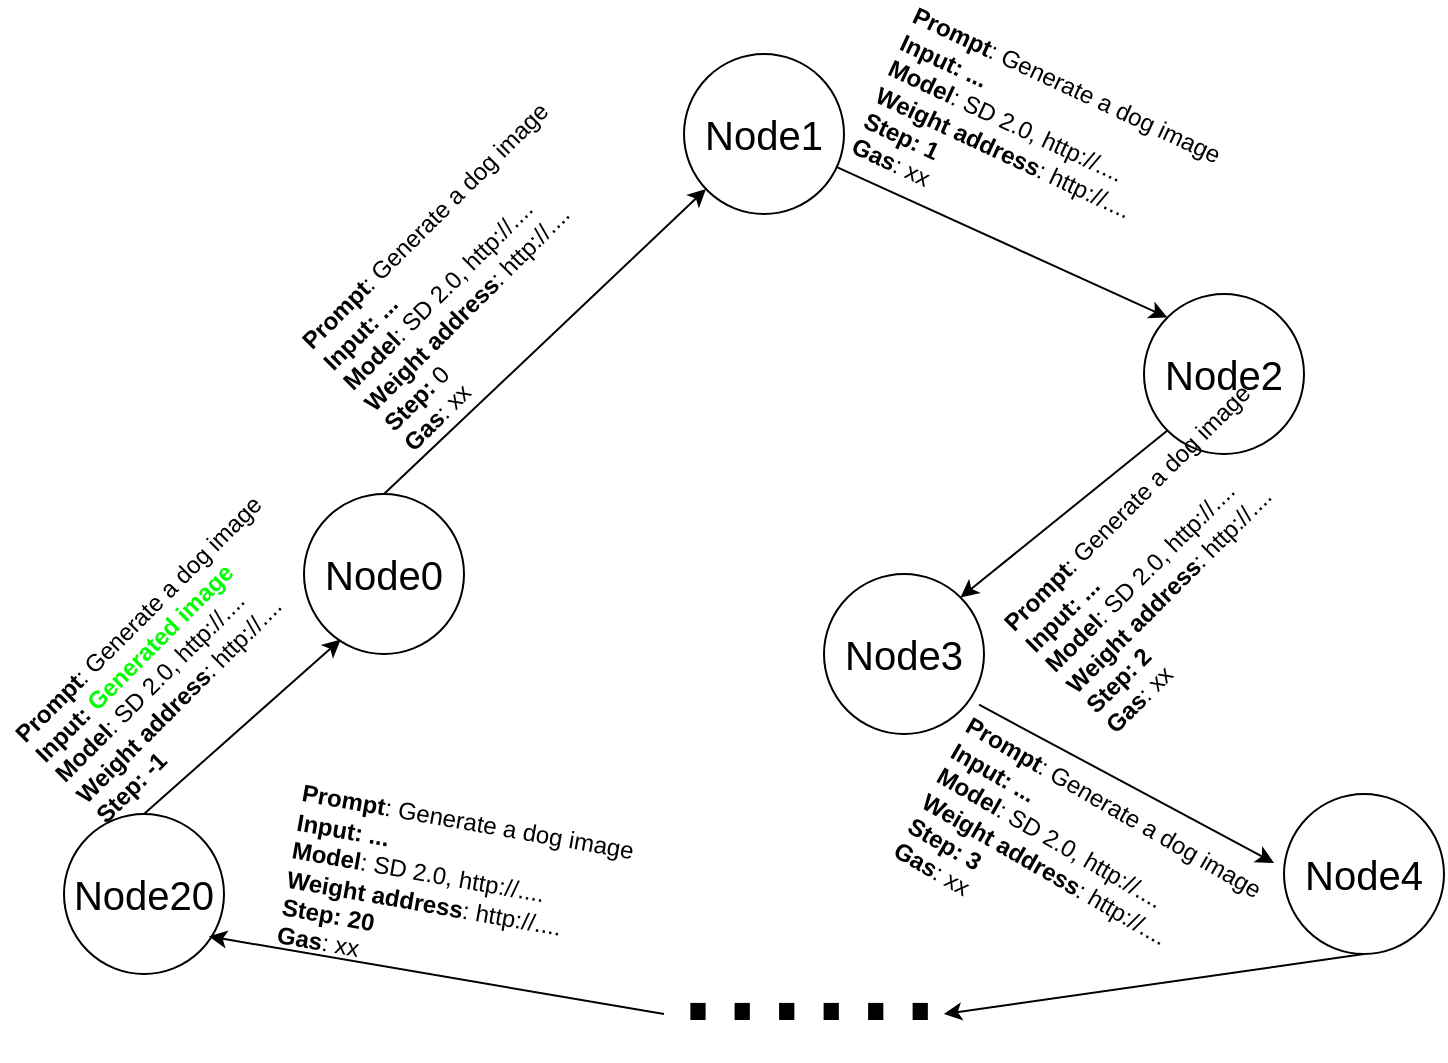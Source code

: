 <mxfile version="24.0.5" type="device">
  <diagram name="Page-1" id="oZTBOMfQCSTYmqwbICvo">
    <mxGraphModel dx="683" dy="425" grid="1" gridSize="10" guides="1" tooltips="1" connect="1" arrows="1" fold="1" page="1" pageScale="1" pageWidth="850" pageHeight="1100" math="0" shadow="0">
      <root>
        <mxCell id="0" />
        <mxCell id="1" parent="0" />
        <mxCell id="DSCQMobVuc5KohE75lGZ-1" value="Node0" style="ellipse;whiteSpace=wrap;html=1;aspect=fixed;fontSize=20;" vertex="1" parent="1">
          <mxGeometry x="190" y="310" width="80" height="80" as="geometry" />
        </mxCell>
        <mxCell id="DSCQMobVuc5KohE75lGZ-2" value="Node1" style="ellipse;whiteSpace=wrap;html=1;aspect=fixed;fontSize=20;" vertex="1" parent="1">
          <mxGeometry x="380" y="90" width="80" height="80" as="geometry" />
        </mxCell>
        <mxCell id="DSCQMobVuc5KohE75lGZ-3" value="Node2" style="ellipse;whiteSpace=wrap;html=1;aspect=fixed;fontSize=20;" vertex="1" parent="1">
          <mxGeometry x="610" y="210" width="80" height="80" as="geometry" />
        </mxCell>
        <mxCell id="DSCQMobVuc5KohE75lGZ-4" value="Node3" style="ellipse;whiteSpace=wrap;html=1;aspect=fixed;fontSize=20;" vertex="1" parent="1">
          <mxGeometry x="450" y="350" width="80" height="80" as="geometry" />
        </mxCell>
        <mxCell id="DSCQMobVuc5KohE75lGZ-5" value="Node4" style="ellipse;whiteSpace=wrap;html=1;aspect=fixed;fontSize=20;" vertex="1" parent="1">
          <mxGeometry x="680" y="460" width="80" height="80" as="geometry" />
        </mxCell>
        <mxCell id="DSCQMobVuc5KohE75lGZ-6" value="Node20" style="ellipse;whiteSpace=wrap;html=1;aspect=fixed;fontSize=20;" vertex="1" parent="1">
          <mxGeometry x="70" y="470" width="80" height="80" as="geometry" />
        </mxCell>
        <mxCell id="DSCQMobVuc5KohE75lGZ-7" value="" style="endArrow=classic;html=1;rounded=0;exitX=0.5;exitY=0;exitDx=0;exitDy=0;" edge="1" parent="1" source="DSCQMobVuc5KohE75lGZ-1" target="DSCQMobVuc5KohE75lGZ-2">
          <mxGeometry width="50" height="50" relative="1" as="geometry">
            <mxPoint x="240" y="310" as="sourcePoint" />
            <mxPoint x="290" y="260" as="targetPoint" />
          </mxGeometry>
        </mxCell>
        <mxCell id="DSCQMobVuc5KohE75lGZ-8" value="&lt;b&gt;Prompt&lt;/b&gt;: Generate a dog image&lt;div&gt;&lt;b&gt;Input: ...&lt;/b&gt;&lt;/div&gt;&lt;div&gt;&lt;b&gt;Model&lt;/b&gt;: SD 2.0,&amp;nbsp;&lt;span style=&quot;background-color: initial;&quot;&gt;http://....&amp;nbsp;&lt;/span&gt;&lt;/div&gt;&lt;div&gt;&lt;b&gt;Weight address&lt;/b&gt;: http://....&amp;nbsp;&lt;/div&gt;&lt;div&gt;&lt;b&gt;Step: &lt;/b&gt;0&lt;/div&gt;&lt;div&gt;&lt;b&gt;Gas&lt;/b&gt;: xx&lt;/div&gt;" style="text;html=1;align=left;verticalAlign=middle;whiteSpace=wrap;rounded=0;rotation=-45;" vertex="1" parent="1">
          <mxGeometry x="189" y="159" width="180" height="80" as="geometry" />
        </mxCell>
        <mxCell id="DSCQMobVuc5KohE75lGZ-9" value="" style="endArrow=classic;html=1;rounded=0;entryX=0;entryY=0;entryDx=0;entryDy=0;" edge="1" parent="1" source="DSCQMobVuc5KohE75lGZ-2" target="DSCQMobVuc5KohE75lGZ-3">
          <mxGeometry width="50" height="50" relative="1" as="geometry">
            <mxPoint x="529" y="232" as="sourcePoint" />
            <mxPoint x="690" y="80" as="targetPoint" />
          </mxGeometry>
        </mxCell>
        <mxCell id="DSCQMobVuc5KohE75lGZ-10" value="&lt;b&gt;Prompt&lt;/b&gt;: Generate a dog image&lt;div&gt;&lt;b&gt;Input: ...&lt;/b&gt;&lt;/div&gt;&lt;div&gt;&lt;b&gt;Model&lt;/b&gt;: SD 2.0,&amp;nbsp;&lt;span style=&quot;background-color: initial;&quot;&gt;http://....&amp;nbsp;&lt;/span&gt;&lt;/div&gt;&lt;div&gt;&lt;b&gt;Weight address&lt;/b&gt;: http://....&amp;nbsp;&lt;/div&gt;&lt;div&gt;&lt;b&gt;Step: 1&lt;/b&gt;&lt;/div&gt;&lt;div&gt;&lt;b&gt;Gas&lt;/b&gt;: xx&lt;b&gt;&lt;br&gt;&lt;/b&gt;&lt;/div&gt;" style="text;html=1;align=left;verticalAlign=middle;whiteSpace=wrap;rounded=0;rotation=25;" vertex="1" parent="1">
          <mxGeometry x="470" y="100" width="180" height="80" as="geometry" />
        </mxCell>
        <mxCell id="DSCQMobVuc5KohE75lGZ-11" value="" style="endArrow=classic;html=1;rounded=0;entryX=1;entryY=0;entryDx=0;entryDy=0;exitX=0;exitY=1;exitDx=0;exitDy=0;" edge="1" parent="1" source="DSCQMobVuc5KohE75lGZ-3" target="DSCQMobVuc5KohE75lGZ-4">
          <mxGeometry width="50" height="50" relative="1" as="geometry">
            <mxPoint x="530" y="346" as="sourcePoint" />
            <mxPoint x="696" y="422" as="targetPoint" />
          </mxGeometry>
        </mxCell>
        <mxCell id="DSCQMobVuc5KohE75lGZ-12" value="&lt;b&gt;Prompt&lt;/b&gt;: Generate a dog image&lt;div&gt;&lt;b&gt;Input: ...&lt;/b&gt;&lt;/div&gt;&lt;div&gt;&lt;b&gt;Model&lt;/b&gt;: SD 2.0,&amp;nbsp;&lt;span style=&quot;background-color: initial;&quot;&gt;http://....&amp;nbsp;&lt;/span&gt;&lt;/div&gt;&lt;div&gt;&lt;b&gt;Weight address&lt;/b&gt;: http://....&amp;nbsp;&lt;/div&gt;&lt;div&gt;&lt;b&gt;Step: 2&lt;/b&gt;&lt;/div&gt;&lt;b&gt;Gas&lt;/b&gt;: xx" style="text;html=1;align=left;verticalAlign=middle;whiteSpace=wrap;rounded=0;rotation=-45;" vertex="1" parent="1">
          <mxGeometry x="540" y="300" width="180" height="80" as="geometry" />
        </mxCell>
        <mxCell id="DSCQMobVuc5KohE75lGZ-13" value="" style="endArrow=classic;html=1;rounded=0;entryX=-0.062;entryY=0.431;entryDx=0;entryDy=0;exitX=0.969;exitY=0.817;exitDx=0;exitDy=0;exitPerimeter=0;entryPerimeter=0;" edge="1" parent="1" source="DSCQMobVuc5KohE75lGZ-4" target="DSCQMobVuc5KohE75lGZ-5">
          <mxGeometry width="50" height="50" relative="1" as="geometry">
            <mxPoint x="632" y="288" as="sourcePoint" />
            <mxPoint x="528" y="372" as="targetPoint" />
          </mxGeometry>
        </mxCell>
        <mxCell id="DSCQMobVuc5KohE75lGZ-14" value="&lt;b&gt;Prompt&lt;/b&gt;: Generate a dog image&lt;div&gt;&lt;b&gt;Input: ...&lt;/b&gt;&lt;/div&gt;&lt;div&gt;&lt;b&gt;Model&lt;/b&gt;: SD 2.0,&amp;nbsp;&lt;span style=&quot;background-color: initial;&quot;&gt;http://....&amp;nbsp;&lt;/span&gt;&lt;/div&gt;&lt;div&gt;&lt;b&gt;Weight address&lt;/b&gt;: http://....&amp;nbsp;&lt;/div&gt;&lt;div&gt;&lt;b&gt;Step: 3&lt;/b&gt;&lt;/div&gt;&lt;b&gt;Gas&lt;/b&gt;: xx" style="text;html=1;align=left;verticalAlign=middle;whiteSpace=wrap;rounded=0;rotation=30;" vertex="1" parent="1">
          <mxGeometry x="490" y="460" width="180" height="80" as="geometry" />
        </mxCell>
        <mxCell id="DSCQMobVuc5KohE75lGZ-15" value="" style="endArrow=classic;html=1;rounded=0;exitX=0.5;exitY=1;exitDx=0;exitDy=0;" edge="1" parent="1" source="DSCQMobVuc5KohE75lGZ-5">
          <mxGeometry width="50" height="50" relative="1" as="geometry">
            <mxPoint x="440" y="610" as="sourcePoint" />
            <mxPoint x="510" y="570" as="targetPoint" />
          </mxGeometry>
        </mxCell>
        <mxCell id="DSCQMobVuc5KohE75lGZ-16" value="&lt;font style=&quot;font-size: 80px;&quot;&gt;......&lt;/font&gt;" style="text;html=1;align=center;verticalAlign=middle;whiteSpace=wrap;rounded=0;" vertex="1" parent="1">
          <mxGeometry x="360" y="530" width="165" height="30" as="geometry" />
        </mxCell>
        <mxCell id="DSCQMobVuc5KohE75lGZ-17" value="" style="endArrow=classic;html=1;rounded=0;entryX=0.906;entryY=0.765;entryDx=0;entryDy=0;entryPerimeter=0;" edge="1" parent="1" target="DSCQMobVuc5KohE75lGZ-6">
          <mxGeometry width="50" height="50" relative="1" as="geometry">
            <mxPoint x="370" y="570" as="sourcePoint" />
            <mxPoint x="520" y="580" as="targetPoint" />
          </mxGeometry>
        </mxCell>
        <mxCell id="DSCQMobVuc5KohE75lGZ-18" value="&lt;b&gt;Prompt&lt;/b&gt;: Generate a dog image&lt;div&gt;&lt;b&gt;Input: ...&lt;/b&gt;&lt;/div&gt;&lt;div&gt;&lt;b&gt;Model&lt;/b&gt;: SD 2.0,&amp;nbsp;&lt;span style=&quot;background-color: initial;&quot;&gt;http://....&amp;nbsp;&lt;/span&gt;&lt;/div&gt;&lt;div&gt;&lt;b&gt;Weight address&lt;/b&gt;: http://....&amp;nbsp;&lt;/div&gt;&lt;div&gt;&lt;b&gt;Step: 20&lt;/b&gt;&lt;/div&gt;&lt;div&gt;&lt;b&gt;Gas&lt;/b&gt;: xx&lt;b&gt;&lt;br&gt;&lt;/b&gt;&lt;/div&gt;" style="text;html=1;align=left;verticalAlign=middle;whiteSpace=wrap;rounded=0;rotation=10;" vertex="1" parent="1">
          <mxGeometry x="180" y="470" width="180" height="80" as="geometry" />
        </mxCell>
        <mxCell id="DSCQMobVuc5KohE75lGZ-19" value="" style="endArrow=classic;html=1;rounded=0;entryX=0.229;entryY=0.91;entryDx=0;entryDy=0;entryPerimeter=0;exitX=0.5;exitY=0;exitDx=0;exitDy=0;" edge="1" parent="1" source="DSCQMobVuc5KohE75lGZ-6" target="DSCQMobVuc5KohE75lGZ-1">
          <mxGeometry width="50" height="50" relative="1" as="geometry">
            <mxPoint x="130" y="460" as="sourcePoint" />
            <mxPoint x="180" y="410" as="targetPoint" />
          </mxGeometry>
        </mxCell>
        <mxCell id="DSCQMobVuc5KohE75lGZ-20" value="&lt;b&gt;Prompt&lt;/b&gt;: Generate a dog image&lt;div&gt;&lt;b&gt;Input: &lt;font color=&quot;#00ff00&quot;&gt;Generated image&lt;/font&gt;&lt;/b&gt;&lt;/div&gt;&lt;div&gt;&lt;b&gt;Model&lt;/b&gt;: SD 2.0,&amp;nbsp;&lt;span style=&quot;background-color: initial;&quot;&gt;http://....&amp;nbsp;&lt;/span&gt;&lt;/div&gt;&lt;div&gt;&lt;b&gt;Weight address&lt;/b&gt;: http://....&amp;nbsp;&lt;/div&gt;&lt;div&gt;&lt;b&gt;Step: -1&lt;/b&gt;&lt;/div&gt;" style="text;html=1;align=left;verticalAlign=middle;whiteSpace=wrap;rounded=0;rotation=-45;" vertex="1" parent="1">
          <mxGeometry x="40" y="350" width="180" height="80" as="geometry" />
        </mxCell>
      </root>
    </mxGraphModel>
  </diagram>
</mxfile>
